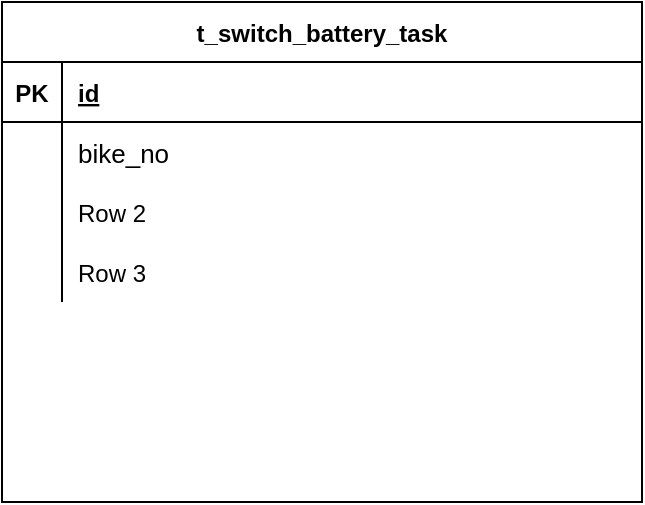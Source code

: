 <mxfile version="14.8.0" type="github">
  <diagram id="XfqwJtEXAJnuoEytfdIk" name="Page-1">
    <mxGraphModel dx="1426" dy="699" grid="1" gridSize="10" guides="1" tooltips="1" connect="1" arrows="1" fold="1" page="1" pageScale="1" pageWidth="827" pageHeight="1169" math="0" shadow="0">
      <root>
        <mxCell id="0" />
        <mxCell id="1" parent="0" />
        <mxCell id="MyryO2pPzwR74cKFDhDH-1" value="t_switch_battery_task" style="shape=table;startSize=30;container=1;collapsible=1;childLayout=tableLayout;fixedRows=1;rowLines=0;fontStyle=1;align=center;resizeLast=1;" vertex="1" parent="1">
          <mxGeometry x="140" y="130" width="320" height="250" as="geometry" />
        </mxCell>
        <mxCell id="MyryO2pPzwR74cKFDhDH-2" value="" style="shape=partialRectangle;collapsible=0;dropTarget=0;pointerEvents=0;fillColor=none;top=0;left=0;bottom=1;right=0;points=[[0,0.5],[1,0.5]];portConstraint=eastwest;" vertex="1" parent="MyryO2pPzwR74cKFDhDH-1">
          <mxGeometry y="30" width="320" height="30" as="geometry" />
        </mxCell>
        <mxCell id="MyryO2pPzwR74cKFDhDH-3" value="PK" style="shape=partialRectangle;connectable=0;fillColor=none;top=0;left=0;bottom=0;right=0;fontStyle=1;overflow=hidden;" vertex="1" parent="MyryO2pPzwR74cKFDhDH-2">
          <mxGeometry width="30" height="30" as="geometry" />
        </mxCell>
        <mxCell id="MyryO2pPzwR74cKFDhDH-4" value="id" style="shape=partialRectangle;connectable=0;fillColor=none;top=0;left=0;bottom=0;right=0;align=left;spacingLeft=6;fontStyle=5;overflow=hidden;" vertex="1" parent="MyryO2pPzwR74cKFDhDH-2">
          <mxGeometry x="30" width="290" height="30" as="geometry" />
        </mxCell>
        <mxCell id="MyryO2pPzwR74cKFDhDH-5" value="" style="shape=partialRectangle;collapsible=0;dropTarget=0;pointerEvents=0;fillColor=none;top=0;left=0;bottom=0;right=0;points=[[0,0.5],[1,0.5]];portConstraint=eastwest;" vertex="1" parent="MyryO2pPzwR74cKFDhDH-1">
          <mxGeometry y="60" width="320" height="30" as="geometry" />
        </mxCell>
        <mxCell id="MyryO2pPzwR74cKFDhDH-6" value="" style="shape=partialRectangle;connectable=0;fillColor=none;top=0;left=0;bottom=0;right=0;editable=1;overflow=hidden;" vertex="1" parent="MyryO2pPzwR74cKFDhDH-5">
          <mxGeometry width="30" height="30" as="geometry" />
        </mxCell>
        <mxCell id="MyryO2pPzwR74cKFDhDH-7" value="bike_no" style="shape=partialRectangle;connectable=0;fillColor=none;top=0;left=0;bottom=0;right=0;align=left;spacingLeft=6;overflow=hidden;fontSize=13;" vertex="1" parent="MyryO2pPzwR74cKFDhDH-5">
          <mxGeometry x="30" width="290" height="30" as="geometry" />
        </mxCell>
        <mxCell id="MyryO2pPzwR74cKFDhDH-8" value="" style="shape=partialRectangle;collapsible=0;dropTarget=0;pointerEvents=0;fillColor=none;top=0;left=0;bottom=0;right=0;points=[[0,0.5],[1,0.5]];portConstraint=eastwest;" vertex="1" parent="MyryO2pPzwR74cKFDhDH-1">
          <mxGeometry y="90" width="320" height="30" as="geometry" />
        </mxCell>
        <mxCell id="MyryO2pPzwR74cKFDhDH-9" value="" style="shape=partialRectangle;connectable=0;fillColor=none;top=0;left=0;bottom=0;right=0;editable=1;overflow=hidden;" vertex="1" parent="MyryO2pPzwR74cKFDhDH-8">
          <mxGeometry width="30" height="30" as="geometry" />
        </mxCell>
        <mxCell id="MyryO2pPzwR74cKFDhDH-10" value="Row 2" style="shape=partialRectangle;connectable=0;fillColor=none;top=0;left=0;bottom=0;right=0;align=left;spacingLeft=6;overflow=hidden;" vertex="1" parent="MyryO2pPzwR74cKFDhDH-8">
          <mxGeometry x="30" width="290" height="30" as="geometry" />
        </mxCell>
        <mxCell id="MyryO2pPzwR74cKFDhDH-11" value="" style="shape=partialRectangle;collapsible=0;dropTarget=0;pointerEvents=0;fillColor=none;top=0;left=0;bottom=0;right=0;points=[[0,0.5],[1,0.5]];portConstraint=eastwest;" vertex="1" parent="MyryO2pPzwR74cKFDhDH-1">
          <mxGeometry y="120" width="320" height="30" as="geometry" />
        </mxCell>
        <mxCell id="MyryO2pPzwR74cKFDhDH-12" value="" style="shape=partialRectangle;connectable=0;fillColor=none;top=0;left=0;bottom=0;right=0;editable=1;overflow=hidden;" vertex="1" parent="MyryO2pPzwR74cKFDhDH-11">
          <mxGeometry width="30" height="30" as="geometry" />
        </mxCell>
        <mxCell id="MyryO2pPzwR74cKFDhDH-13" value="Row 3" style="shape=partialRectangle;connectable=0;fillColor=none;top=0;left=0;bottom=0;right=0;align=left;spacingLeft=6;overflow=hidden;" vertex="1" parent="MyryO2pPzwR74cKFDhDH-11">
          <mxGeometry x="30" width="290" height="30" as="geometry" />
        </mxCell>
      </root>
    </mxGraphModel>
  </diagram>
</mxfile>
